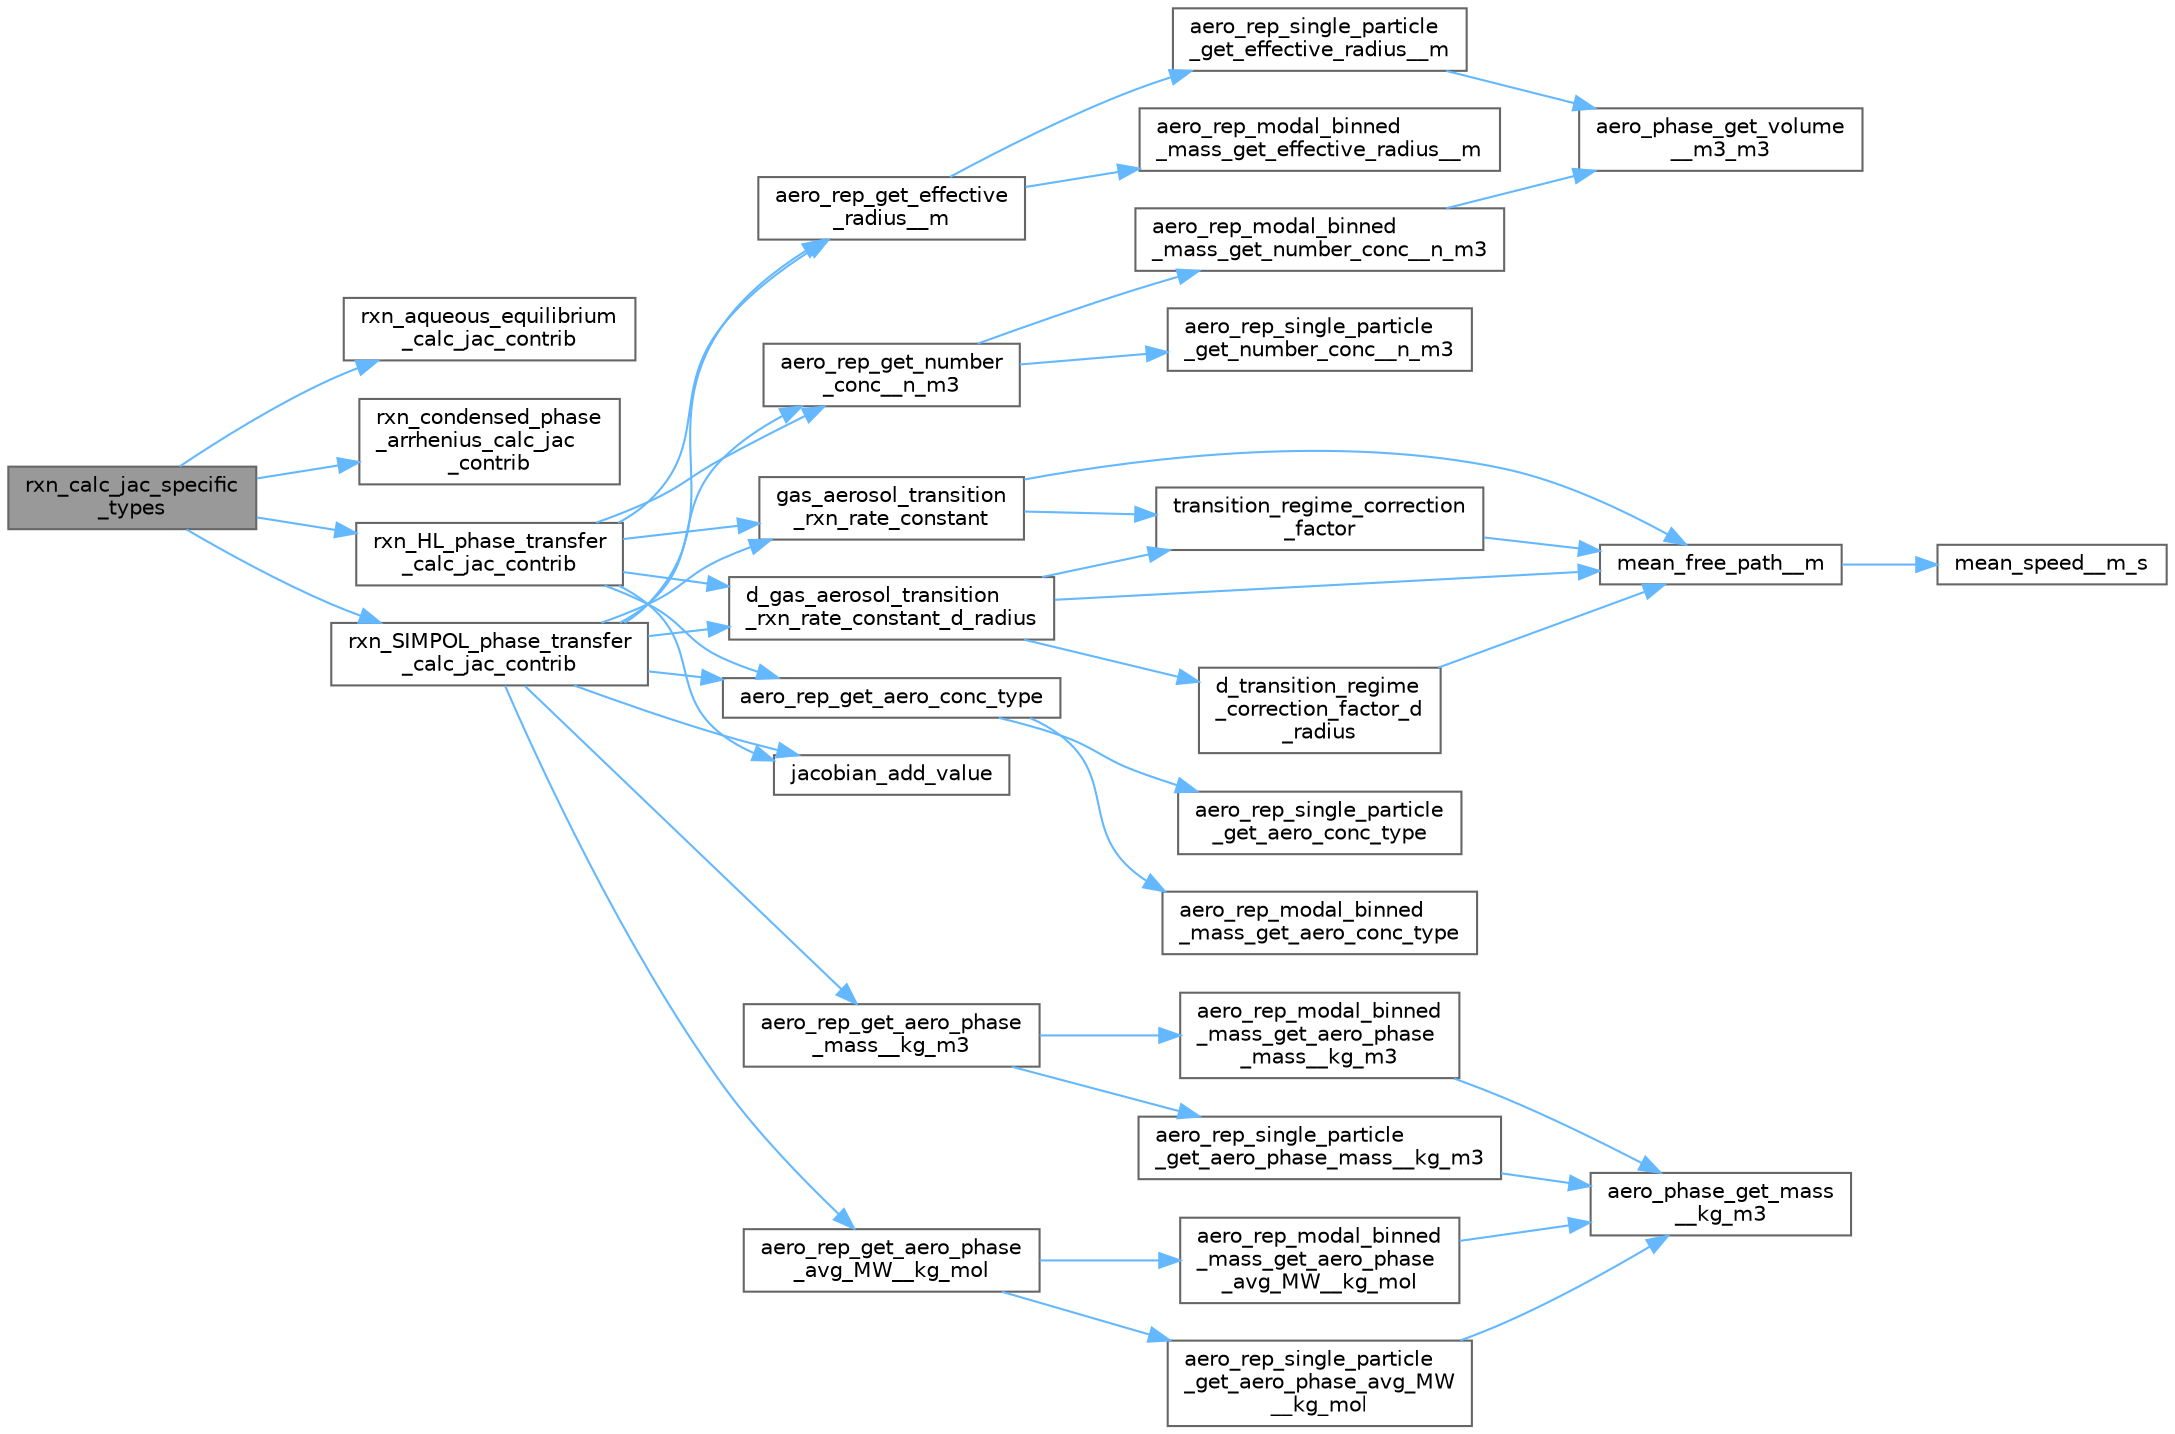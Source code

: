 digraph "rxn_calc_jac_specific_types"
{
 // LATEX_PDF_SIZE
  bgcolor="transparent";
  edge [fontname=Helvetica,fontsize=10,labelfontname=Helvetica,labelfontsize=10];
  node [fontname=Helvetica,fontsize=10,shape=box,height=0.2,width=0.4];
  rankdir="LR";
  Node1 [label="rxn_calc_jac_specific\l_types",height=0.2,width=0.4,color="gray40", fillcolor="grey60", style="filled", fontcolor="black",tooltip="Calculate the Jacobian for only some specific types."];
  Node1 -> Node2 [color="steelblue1",style="solid"];
  Node2 [label="rxn_aqueous_equilibrium\l_calc_jac_contrib",height=0.2,width=0.4,color="grey40", fillcolor="white", style="filled",URL="$rxns_8h.html#a3a1c1ef70d2f51a82338eab340b90d15",tooltip=" "];
  Node1 -> Node3 [color="steelblue1",style="solid"];
  Node3 [label="rxn_condensed_phase\l_arrhenius_calc_jac\l_contrib",height=0.2,width=0.4,color="grey40", fillcolor="white", style="filled",URL="$rxns_8h.html#a213c32e23ab79e40722d07eb9d3a43d0",tooltip=" "];
  Node1 -> Node4 [color="steelblue1",style="solid"];
  Node4 [label="rxn_HL_phase_transfer\l_calc_jac_contrib",height=0.2,width=0.4,color="grey40", fillcolor="white", style="filled",URL="$rxn___h_l__phase__transfer_8c.html#a4e04c50da5215b9886991e6f0c98cccc",tooltip="Calculate contributions to the Jacobian from this reaction."];
  Node4 -> Node5 [color="steelblue1",style="solid"];
  Node5 [label="aero_rep_get_aero_conc_type",height=0.2,width=0.4,color="grey40", fillcolor="white", style="filled",URL="$aero__rep__solver_8c.html#a00aee7bec2d9284a74c0eb26d346dc81",tooltip="Check whether aerosol concentrations are per-particle or total for each phase."];
  Node5 -> Node6 [color="steelblue1",style="solid"];
  Node6 [label="aero_rep_modal_binned\l_mass_get_aero_conc_type",height=0.2,width=0.4,color="grey40", fillcolor="white", style="filled",URL="$aero__rep__modal__binned__mass_8c.html#a5806fae1fe7d70369bfb7a0d9c54d12f",tooltip="Get the type of aerosol concentration used."];
  Node5 -> Node7 [color="steelblue1",style="solid"];
  Node7 [label="aero_rep_single_particle\l_get_aero_conc_type",height=0.2,width=0.4,color="grey40", fillcolor="white", style="filled",URL="$aero__rep__single__particle_8c.html#a59114de73dd305d5825a8547155b8946",tooltip="Get the type of aerosol concentration used."];
  Node4 -> Node8 [color="steelblue1",style="solid"];
  Node8 [label="aero_rep_get_effective\l_radius__m",height=0.2,width=0.4,color="grey40", fillcolor="white", style="filled",URL="$aero__rep__solver_8c.html#aab8fc9de2c9bfe5d012e80322a5b653b",tooltip="Get the effective particle radius,  (m)"];
  Node8 -> Node9 [color="steelblue1",style="solid"];
  Node9 [label="aero_rep_modal_binned\l_mass_get_effective_radius__m",height=0.2,width=0.4,color="grey40", fillcolor="white", style="filled",URL="$aero__rep__modal__binned__mass_8c.html#a8d5bf734337581d90c2280ab858ccf96",tooltip="Get the effective particle radius  (m)"];
  Node8 -> Node10 [color="steelblue1",style="solid"];
  Node10 [label="aero_rep_single_particle\l_get_effective_radius__m",height=0.2,width=0.4,color="grey40", fillcolor="white", style="filled",URL="$aero__rep__single__particle_8c.html#a48b11d345d89071d34e67b5063b1b891",tooltip="Get the effective particle radius  (m)"];
  Node10 -> Node11 [color="steelblue1",style="solid"];
  Node11 [label="aero_phase_get_volume\l__m3_m3",height=0.2,width=0.4,color="grey40", fillcolor="white", style="filled",URL="$aero__phase__solver_8c.html#a6e493e863924f29d6bd06598fa657f08",tooltip="Get the volume of an aerosol phase."];
  Node4 -> Node12 [color="steelblue1",style="solid"];
  Node12 [label="aero_rep_get_number\l_conc__n_m3",height=0.2,width=0.4,color="grey40", fillcolor="white", style="filled",URL="$aero__rep__solver_8c.html#aa56870eb4fe20532461b1634d7688210",tooltip="Get the particle number concentration  ( )"];
  Node12 -> Node13 [color="steelblue1",style="solid"];
  Node13 [label="aero_rep_modal_binned\l_mass_get_number_conc__n_m3",height=0.2,width=0.4,color="grey40", fillcolor="white", style="filled",URL="$aero__rep__modal__binned__mass_8c.html#a2e585253c19aa48dec8c55b963999e9d",tooltip="Get the particle number concentration  ( )"];
  Node13 -> Node11 [color="steelblue1",style="solid"];
  Node12 -> Node14 [color="steelblue1",style="solid"];
  Node14 [label="aero_rep_single_particle\l_get_number_conc__n_m3",height=0.2,width=0.4,color="grey40", fillcolor="white", style="filled",URL="$aero__rep__single__particle_8c.html#afa7d35b774d0ab4d7cad7fb30d75e897",tooltip="Get the particle number concentration  ( )"];
  Node4 -> Node15 [color="steelblue1",style="solid"];
  Node15 [label="d_gas_aerosol_transition\l_rxn_rate_constant_d_radius",height=0.2,width=0.4,color="grey40", fillcolor="white", style="filled",URL="$util_8h.html#a6960902fe575d06ebd32350a076ba968",tooltip=" "];
  Node15 -> Node16 [color="steelblue1",style="solid"];
  Node16 [label="d_transition_regime\l_correction_factor_d\l_radius",height=0.2,width=0.4,color="grey40", fillcolor="white", style="filled",URL="$util_8h.html#af0918da54a73bf30e7079908caea2efd",tooltip=" "];
  Node16 -> Node17 [color="steelblue1",style="solid"];
  Node17 [label="mean_free_path__m",height=0.2,width=0.4,color="grey40", fillcolor="white", style="filled",URL="$util_8h.html#ae1c969544a10c17746622cf73186835c",tooltip=" "];
  Node17 -> Node18 [color="steelblue1",style="solid"];
  Node18 [label="mean_speed__m_s",height=0.2,width=0.4,color="grey40", fillcolor="white", style="filled",URL="$util_8h.html#a77fbb355dc943308c5632fe698e81363",tooltip=" "];
  Node15 -> Node17 [color="steelblue1",style="solid"];
  Node15 -> Node19 [color="steelblue1",style="solid"];
  Node19 [label="transition_regime_correction\l_factor",height=0.2,width=0.4,color="grey40", fillcolor="white", style="filled",URL="$util_8h.html#a0ade6cf865e738fbd0629ca08500679d",tooltip=" "];
  Node19 -> Node17 [color="steelblue1",style="solid"];
  Node4 -> Node20 [color="steelblue1",style="solid"];
  Node20 [label="gas_aerosol_transition\l_rxn_rate_constant",height=0.2,width=0.4,color="grey40", fillcolor="white", style="filled",URL="$util_8h.html#adfe7ce1a7c219664c7a382f24068b1a1",tooltip=" "];
  Node20 -> Node17 [color="steelblue1",style="solid"];
  Node20 -> Node19 [color="steelblue1",style="solid"];
  Node4 -> Node21 [color="steelblue1",style="solid"];
  Node21 [label="jacobian_add_value",height=0.2,width=0.4,color="grey40", fillcolor="white", style="filled",URL="$_jacobian_8c.html#a844d8b2784c48a794ada38d053b1d1b3",tooltip="Add a contribution to the Jacobian."];
  Node1 -> Node22 [color="steelblue1",style="solid"];
  Node22 [label="rxn_SIMPOL_phase_transfer\l_calc_jac_contrib",height=0.2,width=0.4,color="grey40", fillcolor="white", style="filled",URL="$rxn___s_i_m_p_o_l__phase__transfer_8c.html#a2c6b4163ab0a9e65eec7dd8286d67885",tooltip="Calculate contributions to the Jacobian from this reaction."];
  Node22 -> Node5 [color="steelblue1",style="solid"];
  Node22 -> Node23 [color="steelblue1",style="solid"];
  Node23 [label="aero_rep_get_aero_phase\l_avg_MW__kg_mol",height=0.2,width=0.4,color="grey40", fillcolor="white", style="filled",URL="$aero__rep__solver_8c.html#a513044e29b338d17d02b5bc472a8046f",tooltip="Get the average molecular weight of an aerosol phase in this representation  ( )"];
  Node23 -> Node24 [color="steelblue1",style="solid"];
  Node24 [label="aero_rep_modal_binned\l_mass_get_aero_phase\l_avg_MW__kg_mol",height=0.2,width=0.4,color="grey40", fillcolor="white", style="filled",URL="$aero__rep__modal__binned__mass_8c.html#a2c1fd8badaa6ebffd2b45ab5314c1279",tooltip="Get the average molecular weight in an aerosol phase  ( )"];
  Node24 -> Node25 [color="steelblue1",style="solid"];
  Node25 [label="aero_phase_get_mass\l__kg_m3",height=0.2,width=0.4,color="grey40", fillcolor="white", style="filled",URL="$aero__phase__solver_8c.html#a965e0b9fc79db694be201edd05377dd1",tooltip="Get the mass and average MW in an aerosol phase."];
  Node23 -> Node26 [color="steelblue1",style="solid"];
  Node26 [label="aero_rep_single_particle\l_get_aero_phase_avg_MW\l__kg_mol",height=0.2,width=0.4,color="grey40", fillcolor="white", style="filled",URL="$aero__rep__single__particle_8c.html#a203b6931fd5a504b7cc1750eb582b60c",tooltip="Get the average molecular weight in an aerosol phase  ( )"];
  Node26 -> Node25 [color="steelblue1",style="solid"];
  Node22 -> Node27 [color="steelblue1",style="solid"];
  Node27 [label="aero_rep_get_aero_phase\l_mass__kg_m3",height=0.2,width=0.4,color="grey40", fillcolor="white", style="filled",URL="$aero__rep__solver_8c.html#a0d5fc5c14f5fc182d80811b27c644e86",tooltip="Get the total mass of an aerosol phase in this representation  ( )"];
  Node27 -> Node28 [color="steelblue1",style="solid"];
  Node28 [label="aero_rep_modal_binned\l_mass_get_aero_phase\l_mass__kg_m3",height=0.2,width=0.4,color="grey40", fillcolor="white", style="filled",URL="$aero__rep__modal__binned__mass_8c.html#aa84e95ce69656ab640edfdb32cc71d4c",tooltip="Get the total mass in an aerosol phase  ( )"];
  Node28 -> Node25 [color="steelblue1",style="solid"];
  Node27 -> Node29 [color="steelblue1",style="solid"];
  Node29 [label="aero_rep_single_particle\l_get_aero_phase_mass__kg_m3",height=0.2,width=0.4,color="grey40", fillcolor="white", style="filled",URL="$aero__rep__single__particle_8c.html#ad49c89b34b57e5b644d6506ead9dea34",tooltip="Get the total mass in an aerosol phase  ( )"];
  Node29 -> Node25 [color="steelblue1",style="solid"];
  Node22 -> Node8 [color="steelblue1",style="solid"];
  Node22 -> Node12 [color="steelblue1",style="solid"];
  Node22 -> Node15 [color="steelblue1",style="solid"];
  Node22 -> Node20 [color="steelblue1",style="solid"];
  Node22 -> Node21 [color="steelblue1",style="solid"];
}
